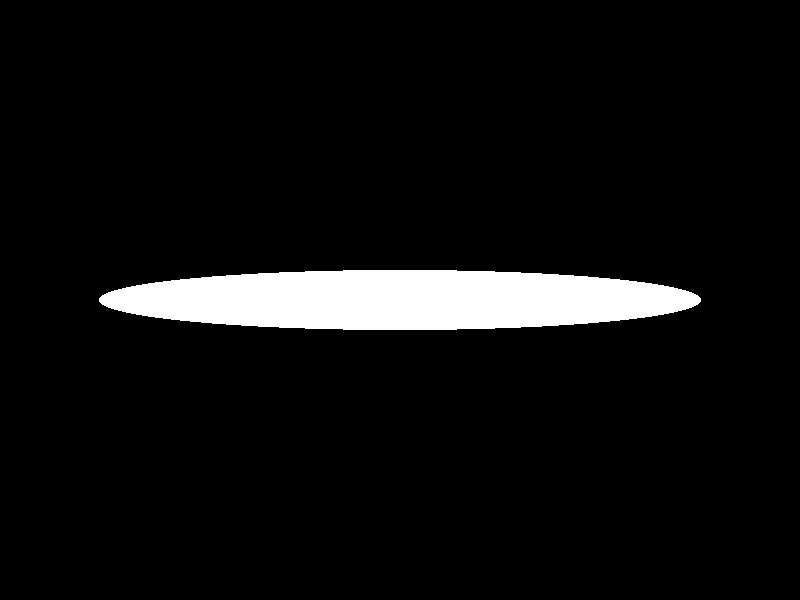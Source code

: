 #declare DensEnding2 = density {
  spherical
  warp {
    turbulence <0.5, 0.25, 0.25>
  }
  color_map {
    [ 0 color rgb <0, 0, 0>      ]
    [ 0.1 color rgb <1, 1, 0.5>  ]
    [ 0.875 color rgb <1, 1, 1>  ]
    [ 1 color rgb <1, 1, -1>     ]
  }
  scale <2.5, 2, 2>
  translate x*2
}

camera {
  location <0, 0, -40>
  look_at <0, 0, 0>
}

union {
  //*PMName Flame
  sphere {
    <0, 0, 0>, 1
    pigment {
      color rgbf <1, 1, 1, 1>
    }
    interior {
      media {
        density {
          DensEnding2
        }
        emission rgb <1, 1, 1>
      }
    }
    no_shadow
    hollow
  }
   
  scale <20, 2, 2>
}
